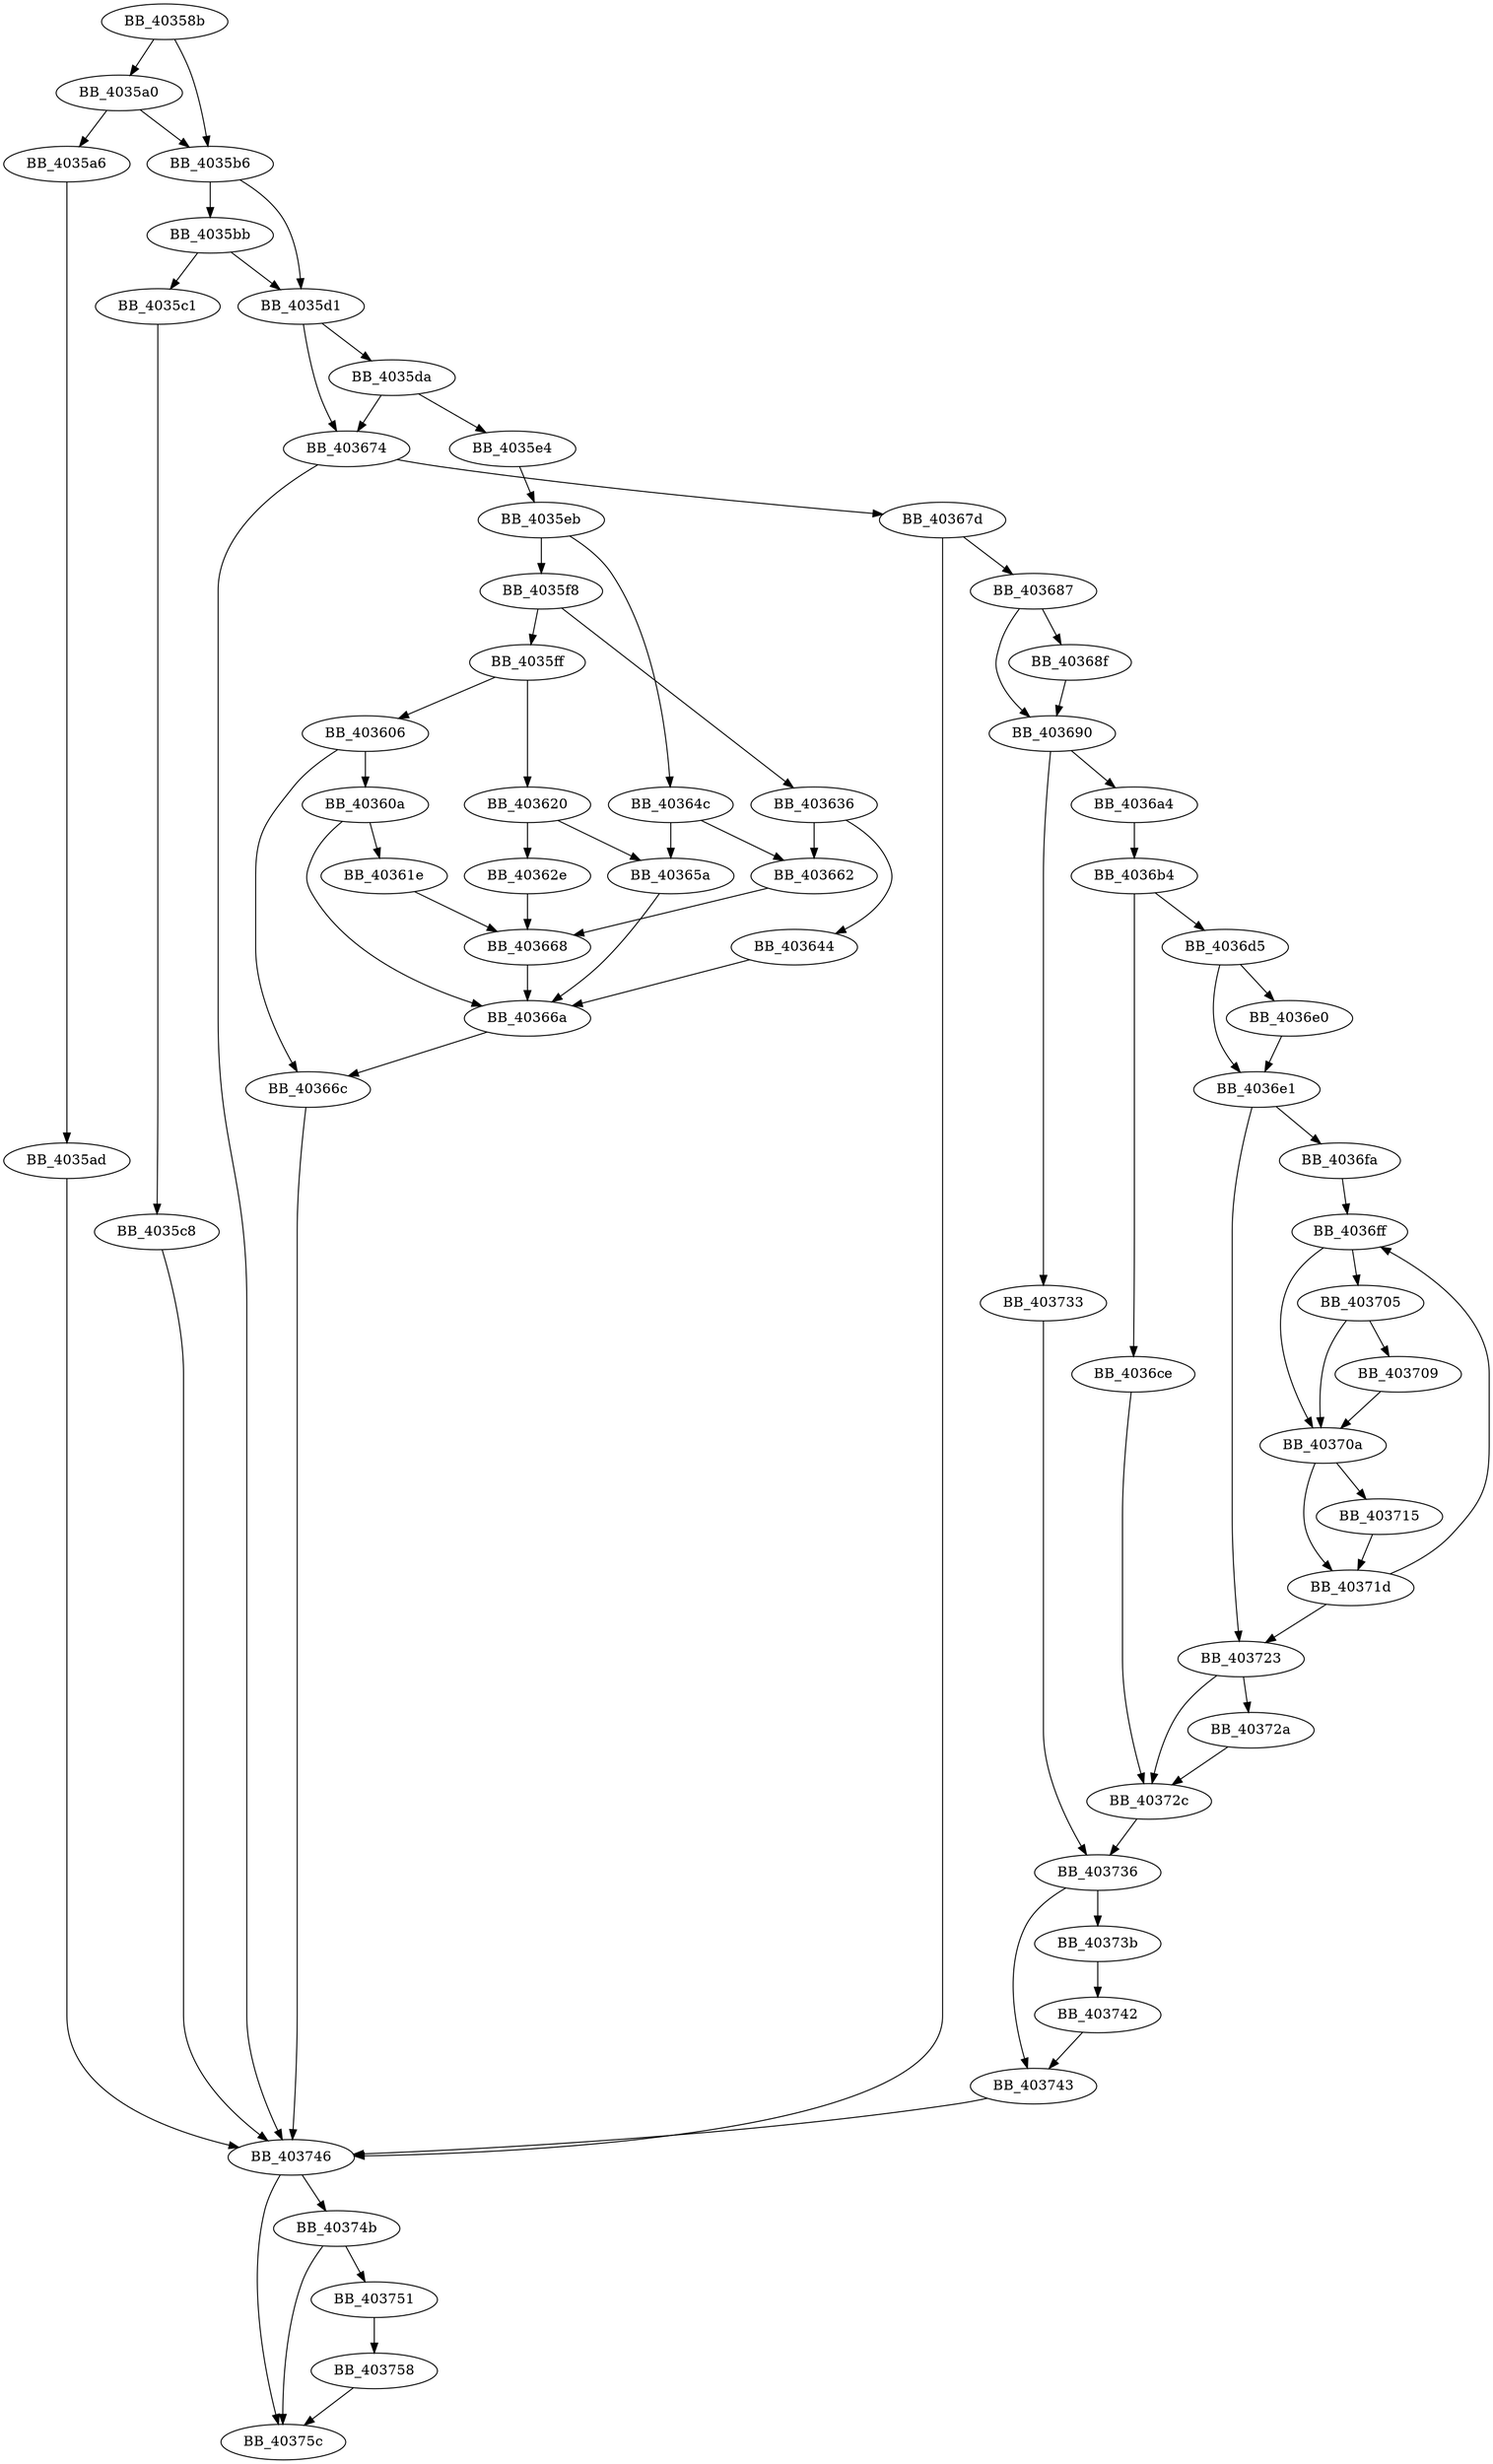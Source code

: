 DiGraph __handle_exc{
BB_40358b->BB_4035a0
BB_40358b->BB_4035b6
BB_4035a0->BB_4035a6
BB_4035a0->BB_4035b6
BB_4035a6->BB_4035ad
BB_4035ad->BB_403746
BB_4035b6->BB_4035bb
BB_4035b6->BB_4035d1
BB_4035bb->BB_4035c1
BB_4035bb->BB_4035d1
BB_4035c1->BB_4035c8
BB_4035c8->BB_403746
BB_4035d1->BB_4035da
BB_4035d1->BB_403674
BB_4035da->BB_4035e4
BB_4035da->BB_403674
BB_4035e4->BB_4035eb
BB_4035eb->BB_4035f8
BB_4035eb->BB_40364c
BB_4035f8->BB_4035ff
BB_4035f8->BB_403636
BB_4035ff->BB_403606
BB_4035ff->BB_403620
BB_403606->BB_40360a
BB_403606->BB_40366c
BB_40360a->BB_40361e
BB_40360a->BB_40366a
BB_40361e->BB_403668
BB_403620->BB_40362e
BB_403620->BB_40365a
BB_40362e->BB_403668
BB_403636->BB_403644
BB_403636->BB_403662
BB_403644->BB_40366a
BB_40364c->BB_40365a
BB_40364c->BB_403662
BB_40365a->BB_40366a
BB_403662->BB_403668
BB_403668->BB_40366a
BB_40366a->BB_40366c
BB_40366c->BB_403746
BB_403674->BB_40367d
BB_403674->BB_403746
BB_40367d->BB_403687
BB_40367d->BB_403746
BB_403687->BB_40368f
BB_403687->BB_403690
BB_40368f->BB_403690
BB_403690->BB_4036a4
BB_403690->BB_403733
BB_4036a4->BB_4036b4
BB_4036b4->BB_4036ce
BB_4036b4->BB_4036d5
BB_4036ce->BB_40372c
BB_4036d5->BB_4036e0
BB_4036d5->BB_4036e1
BB_4036e0->BB_4036e1
BB_4036e1->BB_4036fa
BB_4036e1->BB_403723
BB_4036fa->BB_4036ff
BB_4036ff->BB_403705
BB_4036ff->BB_40370a
BB_403705->BB_403709
BB_403705->BB_40370a
BB_403709->BB_40370a
BB_40370a->BB_403715
BB_40370a->BB_40371d
BB_403715->BB_40371d
BB_40371d->BB_4036ff
BB_40371d->BB_403723
BB_403723->BB_40372a
BB_403723->BB_40372c
BB_40372a->BB_40372c
BB_40372c->BB_403736
BB_403733->BB_403736
BB_403736->BB_40373b
BB_403736->BB_403743
BB_40373b->BB_403742
BB_403742->BB_403743
BB_403743->BB_403746
BB_403746->BB_40374b
BB_403746->BB_40375c
BB_40374b->BB_403751
BB_40374b->BB_40375c
BB_403751->BB_403758
BB_403758->BB_40375c
}
